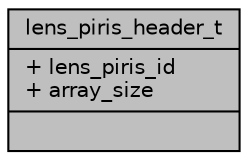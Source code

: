 digraph "lens_piris_header_t"
{
 // INTERACTIVE_SVG=YES
 // LATEX_PDF_SIZE
  bgcolor="transparent";
  edge [fontname="Helvetica",fontsize="10",labelfontname="Helvetica",labelfontsize="10"];
  node [fontname="Helvetica",fontsize="10",shape=record];
  Node1 [label="{lens_piris_header_t\n|+ lens_piris_id\l+ array_size\l|}",height=0.2,width=0.4,color="black", fillcolor="grey75", style="filled", fontcolor="black",tooltip=" "];
}
